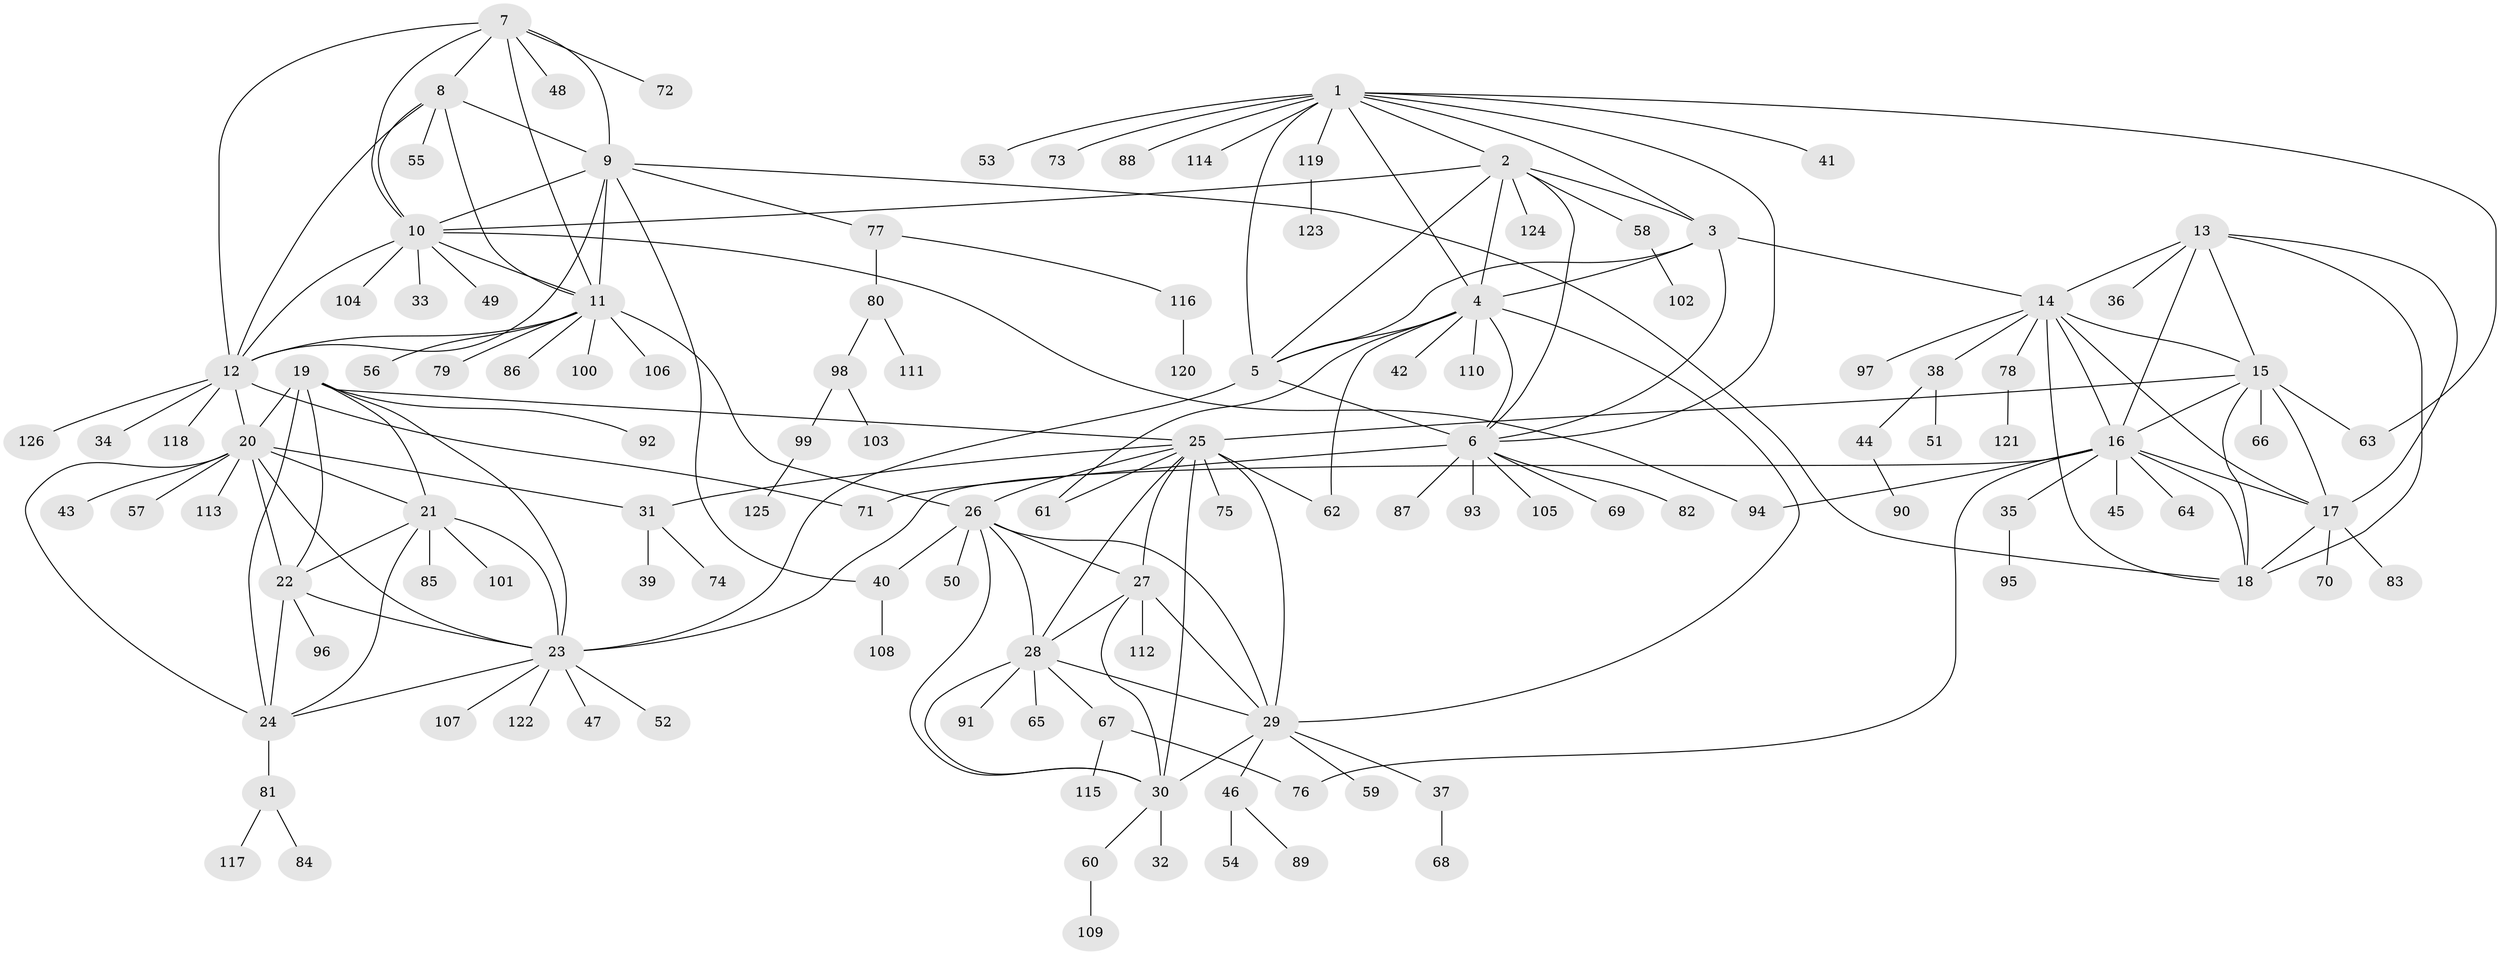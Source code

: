 // coarse degree distribution, {6: 0.13157894736842105, 7: 0.07894736842105263, 4: 0.02631578947368421, 5: 0.05263157894736842, 8: 0.02631578947368421, 10: 0.02631578947368421, 3: 0.05263157894736842, 12: 0.02631578947368421, 1: 0.34210526315789475, 2: 0.23684210526315788}
// Generated by graph-tools (version 1.1) at 2025/52/03/04/25 22:52:33]
// undirected, 126 vertices, 189 edges
graph export_dot {
  node [color=gray90,style=filled];
  1;
  2;
  3;
  4;
  5;
  6;
  7;
  8;
  9;
  10;
  11;
  12;
  13;
  14;
  15;
  16;
  17;
  18;
  19;
  20;
  21;
  22;
  23;
  24;
  25;
  26;
  27;
  28;
  29;
  30;
  31;
  32;
  33;
  34;
  35;
  36;
  37;
  38;
  39;
  40;
  41;
  42;
  43;
  44;
  45;
  46;
  47;
  48;
  49;
  50;
  51;
  52;
  53;
  54;
  55;
  56;
  57;
  58;
  59;
  60;
  61;
  62;
  63;
  64;
  65;
  66;
  67;
  68;
  69;
  70;
  71;
  72;
  73;
  74;
  75;
  76;
  77;
  78;
  79;
  80;
  81;
  82;
  83;
  84;
  85;
  86;
  87;
  88;
  89;
  90;
  91;
  92;
  93;
  94;
  95;
  96;
  97;
  98;
  99;
  100;
  101;
  102;
  103;
  104;
  105;
  106;
  107;
  108;
  109;
  110;
  111;
  112;
  113;
  114;
  115;
  116;
  117;
  118;
  119;
  120;
  121;
  122;
  123;
  124;
  125;
  126;
  1 -- 2;
  1 -- 3;
  1 -- 4;
  1 -- 5;
  1 -- 6;
  1 -- 41;
  1 -- 53;
  1 -- 63;
  1 -- 73;
  1 -- 88;
  1 -- 114;
  1 -- 119;
  2 -- 3;
  2 -- 4;
  2 -- 5;
  2 -- 6;
  2 -- 10;
  2 -- 58;
  2 -- 124;
  3 -- 4;
  3 -- 5;
  3 -- 6;
  3 -- 14;
  4 -- 5;
  4 -- 6;
  4 -- 29;
  4 -- 42;
  4 -- 61;
  4 -- 62;
  4 -- 110;
  5 -- 6;
  5 -- 23;
  6 -- 69;
  6 -- 71;
  6 -- 82;
  6 -- 87;
  6 -- 93;
  6 -- 105;
  7 -- 8;
  7 -- 9;
  7 -- 10;
  7 -- 11;
  7 -- 12;
  7 -- 48;
  7 -- 72;
  8 -- 9;
  8 -- 10;
  8 -- 11;
  8 -- 12;
  8 -- 55;
  9 -- 10;
  9 -- 11;
  9 -- 12;
  9 -- 18;
  9 -- 40;
  9 -- 77;
  10 -- 11;
  10 -- 12;
  10 -- 33;
  10 -- 49;
  10 -- 94;
  10 -- 104;
  11 -- 12;
  11 -- 26;
  11 -- 56;
  11 -- 79;
  11 -- 86;
  11 -- 100;
  11 -- 106;
  12 -- 20;
  12 -- 34;
  12 -- 71;
  12 -- 118;
  12 -- 126;
  13 -- 14;
  13 -- 15;
  13 -- 16;
  13 -- 17;
  13 -- 18;
  13 -- 36;
  14 -- 15;
  14 -- 16;
  14 -- 17;
  14 -- 18;
  14 -- 38;
  14 -- 78;
  14 -- 97;
  15 -- 16;
  15 -- 17;
  15 -- 18;
  15 -- 25;
  15 -- 63;
  15 -- 66;
  16 -- 17;
  16 -- 18;
  16 -- 23;
  16 -- 35;
  16 -- 45;
  16 -- 64;
  16 -- 76;
  16 -- 94;
  17 -- 18;
  17 -- 70;
  17 -- 83;
  19 -- 20;
  19 -- 21;
  19 -- 22;
  19 -- 23;
  19 -- 24;
  19 -- 25;
  19 -- 92;
  20 -- 21;
  20 -- 22;
  20 -- 23;
  20 -- 24;
  20 -- 31;
  20 -- 43;
  20 -- 57;
  20 -- 113;
  21 -- 22;
  21 -- 23;
  21 -- 24;
  21 -- 85;
  21 -- 101;
  22 -- 23;
  22 -- 24;
  22 -- 96;
  23 -- 24;
  23 -- 47;
  23 -- 52;
  23 -- 107;
  23 -- 122;
  24 -- 81;
  25 -- 26;
  25 -- 27;
  25 -- 28;
  25 -- 29;
  25 -- 30;
  25 -- 31;
  25 -- 61;
  25 -- 62;
  25 -- 75;
  26 -- 27;
  26 -- 28;
  26 -- 29;
  26 -- 30;
  26 -- 40;
  26 -- 50;
  27 -- 28;
  27 -- 29;
  27 -- 30;
  27 -- 112;
  28 -- 29;
  28 -- 30;
  28 -- 65;
  28 -- 67;
  28 -- 91;
  29 -- 30;
  29 -- 37;
  29 -- 46;
  29 -- 59;
  30 -- 32;
  30 -- 60;
  31 -- 39;
  31 -- 74;
  35 -- 95;
  37 -- 68;
  38 -- 44;
  38 -- 51;
  40 -- 108;
  44 -- 90;
  46 -- 54;
  46 -- 89;
  58 -- 102;
  60 -- 109;
  67 -- 76;
  67 -- 115;
  77 -- 80;
  77 -- 116;
  78 -- 121;
  80 -- 98;
  80 -- 111;
  81 -- 84;
  81 -- 117;
  98 -- 99;
  98 -- 103;
  99 -- 125;
  116 -- 120;
  119 -- 123;
}
